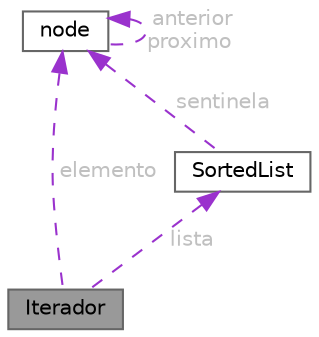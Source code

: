 digraph "Iterador"
{
 // LATEX_PDF_SIZE
  bgcolor="transparent";
  edge [fontname=Helvetica,fontsize=10,labelfontname=Helvetica,labelfontsize=10];
  node [fontname=Helvetica,fontsize=10,shape=box,height=0.2,width=0.4];
  Node1 [id="Node000001",label="Iterador",height=0.2,width=0.4,color="gray40", fillcolor="grey60", style="filled", fontcolor="black",tooltip="Estrutura do iterador para lista ordenada."];
  Node2 -> Node1 [id="edge1_Node000001_Node000002",dir="back",color="darkorchid3",style="dashed",tooltip=" ",label=" elemento",fontcolor="grey" ];
  Node2 [id="Node000002",label="node",height=0.2,width=0.4,color="gray40", fillcolor="white", style="filled",URL="$structnode.html",tooltip="Estrutura do nó da lista ordenada."];
  Node2 -> Node2 [id="edge2_Node000002_Node000002",dir="back",color="darkorchid3",style="dashed",tooltip=" ",label=" anterior\nproximo",fontcolor="grey" ];
  Node3 -> Node1 [id="edge3_Node000001_Node000003",dir="back",color="darkorchid3",style="dashed",tooltip=" ",label=" lista",fontcolor="grey" ];
  Node3 [id="Node000003",label="SortedList",height=0.2,width=0.4,color="gray40", fillcolor="white", style="filled",URL="$structSortedList.html",tooltip="Estrutura da lista ordenada."];
  Node2 -> Node3 [id="edge4_Node000003_Node000002",dir="back",color="darkorchid3",style="dashed",tooltip=" ",label=" sentinela",fontcolor="grey" ];
}
